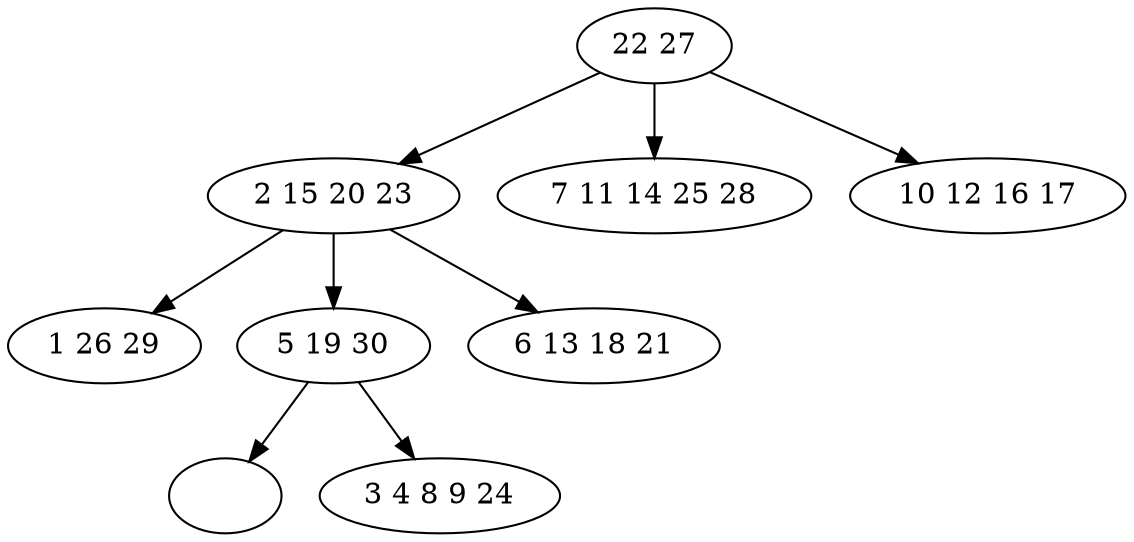 digraph true_tree {
	"0" -> "1"
	"0" -> "2"
	"1" -> "3"
	"1" -> "4"
	"4" -> "5"
	"1" -> "6"
	"0" -> "7"
	"4" -> "8"
	"0" [label="22 27"];
	"1" [label="2 15 20 23"];
	"2" [label="7 11 14 25 28"];
	"3" [label="1 26 29"];
	"4" [label="5 19 30"];
	"5" [label=""];
	"6" [label="6 13 18 21"];
	"7" [label="10 12 16 17"];
	"8" [label="3 4 8 9 24"];
}
